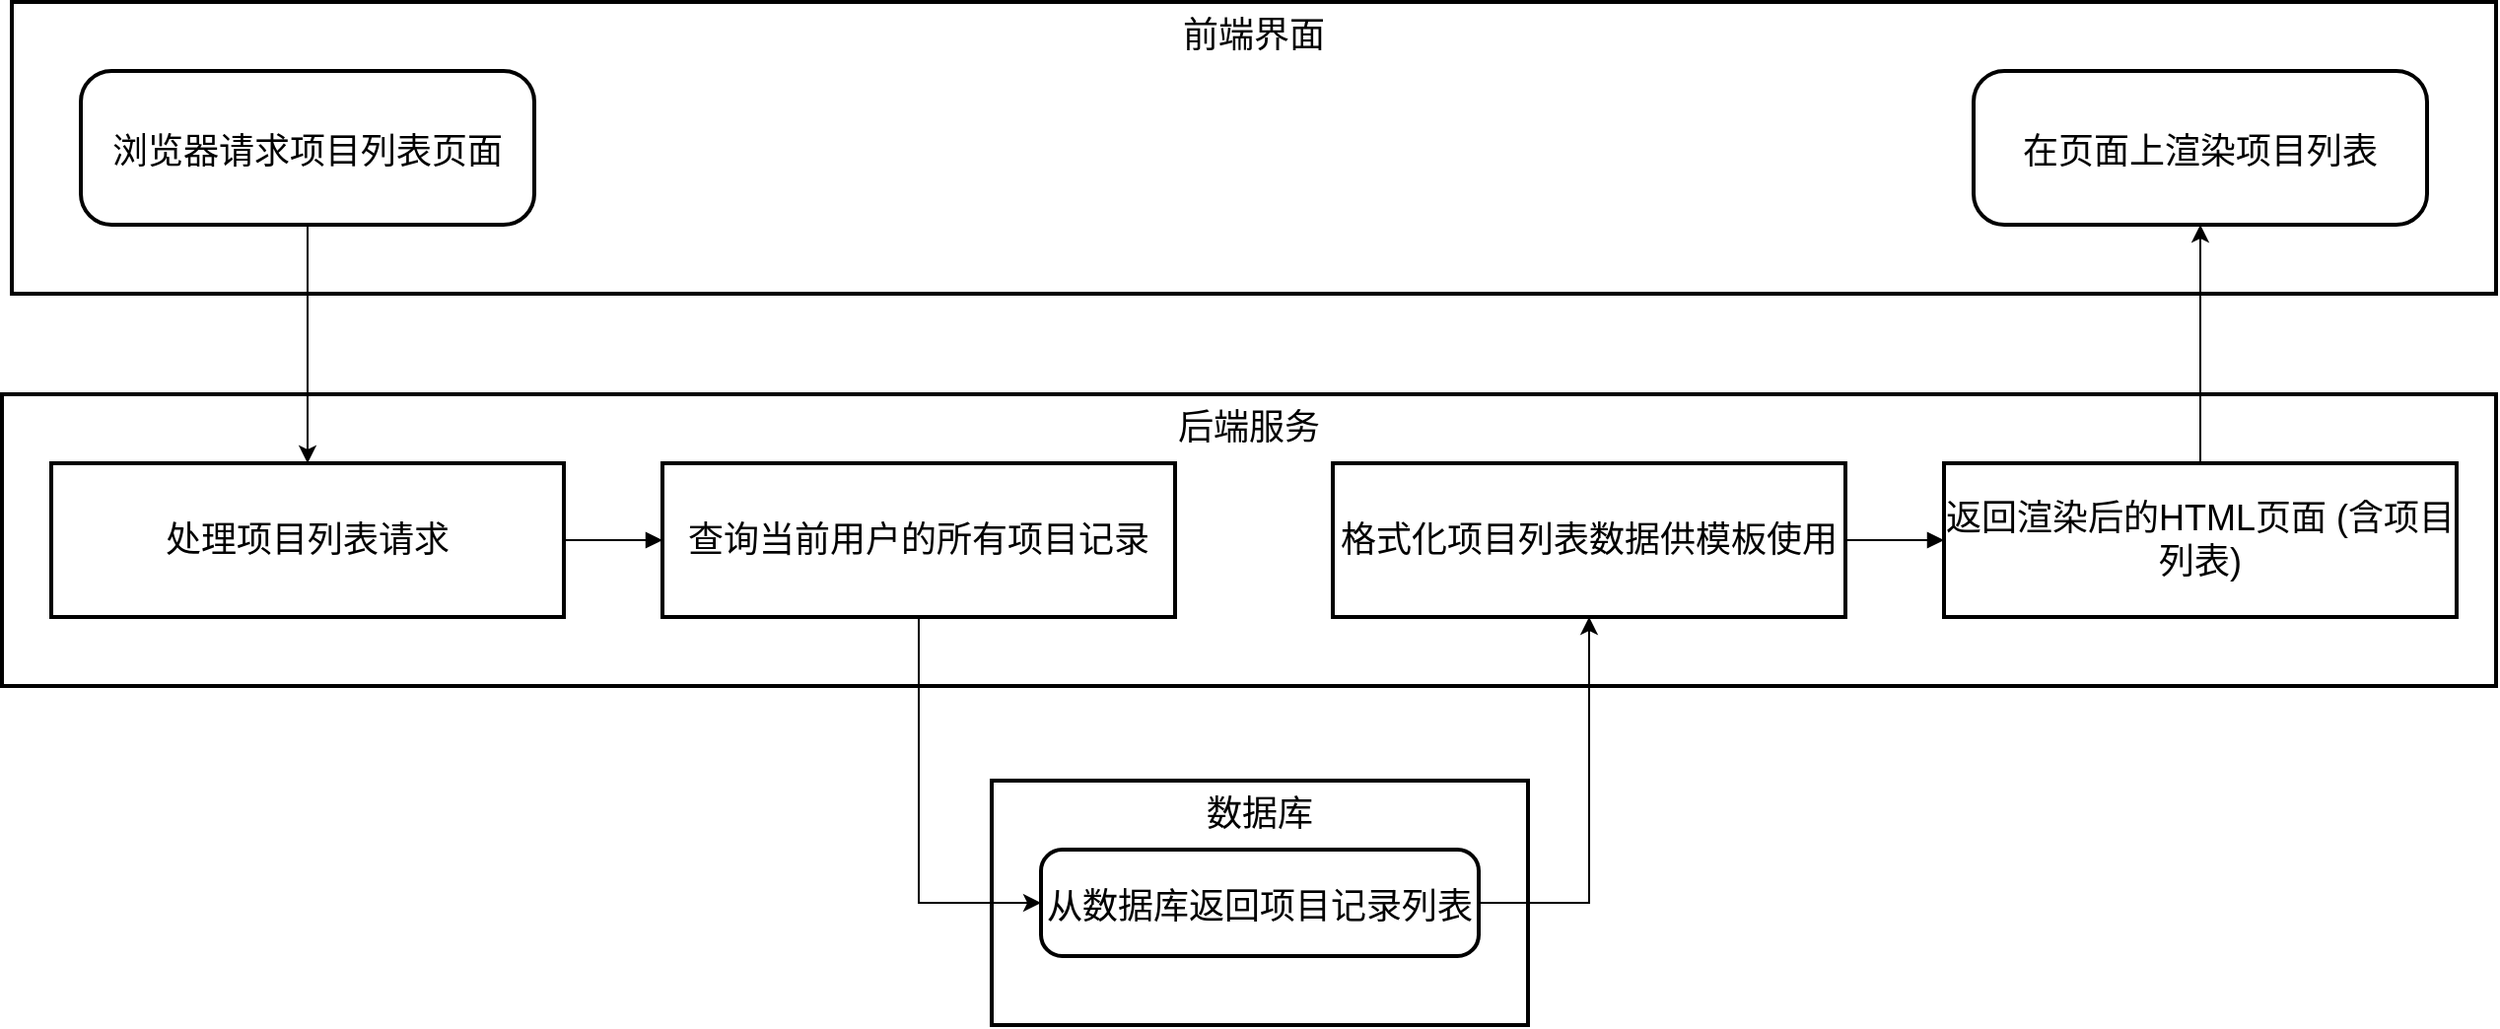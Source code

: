 <mxfile version="26.2.15">
  <diagram name="第 1 页" id="QxObuR8911lan4rMX1sj">
    <mxGraphModel dx="1876" dy="1212" grid="1" gridSize="10" guides="1" tooltips="1" connect="1" arrows="1" fold="1" page="1" pageScale="1" pageWidth="827" pageHeight="1169" math="0" shadow="0">
      <root>
        <mxCell id="0" />
        <mxCell id="1" parent="0" />
        <mxCell id="rmKieTnqbq2XVsHeavfm-43" value="数据库" style="whiteSpace=wrap;strokeWidth=2;verticalAlign=top;fontSize=18;" vertex="1" parent="1">
          <mxGeometry x="827" y="420" width="272" height="124" as="geometry" />
        </mxCell>
        <mxCell id="rmKieTnqbq2XVsHeavfm-44" value="后端服务" style="whiteSpace=wrap;strokeWidth=2;verticalAlign=top;fontSize=18;" vertex="1" parent="1">
          <mxGeometry x="325" y="224" width="1265" height="148" as="geometry" />
        </mxCell>
        <mxCell id="rmKieTnqbq2XVsHeavfm-45" value="前端界面" style="whiteSpace=wrap;strokeWidth=2;verticalAlign=top;fontSize=18;" vertex="1" parent="1">
          <mxGeometry x="330" y="25" width="1260" height="148" as="geometry" />
        </mxCell>
        <mxCell id="rmKieTnqbq2XVsHeavfm-75" style="edgeStyle=orthogonalEdgeStyle;rounded=0;orthogonalLoop=1;jettySize=auto;html=1;exitX=0.5;exitY=1;exitDx=0;exitDy=0;fontSize=18;" edge="1" parent="1" source="rmKieTnqbq2XVsHeavfm-46" target="rmKieTnqbq2XVsHeavfm-48">
          <mxGeometry relative="1" as="geometry" />
        </mxCell>
        <mxCell id="rmKieTnqbq2XVsHeavfm-46" value="浏览器请求项目列表页面" style="rounded=1;arcSize=20;strokeWidth=2;fontSize=18;" vertex="1" parent="1">
          <mxGeometry x="365" y="60" width="230" height="78" as="geometry" />
        </mxCell>
        <mxCell id="rmKieTnqbq2XVsHeavfm-47" value="在页面上渲染项目列表" style="rounded=1;arcSize=20;strokeWidth=2;fontSize=18;" vertex="1" parent="1">
          <mxGeometry x="1325" y="60" width="230" height="78" as="geometry" />
        </mxCell>
        <mxCell id="rmKieTnqbq2XVsHeavfm-48" value="处理项目列表请求" style="whiteSpace=wrap;strokeWidth=2;fontSize=18;" vertex="1" parent="1">
          <mxGeometry x="350" y="259" width="260" height="78" as="geometry" />
        </mxCell>
        <mxCell id="rmKieTnqbq2XVsHeavfm-76" style="edgeStyle=orthogonalEdgeStyle;rounded=0;orthogonalLoop=1;jettySize=auto;html=1;exitX=0.5;exitY=1;exitDx=0;exitDy=0;entryX=0;entryY=0.5;entryDx=0;entryDy=0;fontSize=18;" edge="1" parent="1" source="rmKieTnqbq2XVsHeavfm-49" target="rmKieTnqbq2XVsHeavfm-52">
          <mxGeometry relative="1" as="geometry" />
        </mxCell>
        <mxCell id="rmKieTnqbq2XVsHeavfm-49" value="查询当前用户的所有项目记录" style="whiteSpace=wrap;strokeWidth=2;fontSize=18;" vertex="1" parent="1">
          <mxGeometry x="660" y="259" width="260" height="78" as="geometry" />
        </mxCell>
        <mxCell id="rmKieTnqbq2XVsHeavfm-50" value="格式化项目列表数据供模板使用" style="whiteSpace=wrap;strokeWidth=2;fontSize=18;" vertex="1" parent="1">
          <mxGeometry x="1000" y="259" width="260" height="78" as="geometry" />
        </mxCell>
        <mxCell id="rmKieTnqbq2XVsHeavfm-78" style="edgeStyle=orthogonalEdgeStyle;rounded=0;orthogonalLoop=1;jettySize=auto;html=1;exitX=0.5;exitY=0;exitDx=0;exitDy=0;" edge="1" parent="1" source="rmKieTnqbq2XVsHeavfm-51" target="rmKieTnqbq2XVsHeavfm-47">
          <mxGeometry relative="1" as="geometry" />
        </mxCell>
        <mxCell id="rmKieTnqbq2XVsHeavfm-51" value="返回渲染后的HTML页面 (含项目列表)" style="whiteSpace=wrap;strokeWidth=2;fontSize=18;" vertex="1" parent="1">
          <mxGeometry x="1310" y="259" width="260" height="78" as="geometry" />
        </mxCell>
        <mxCell id="rmKieTnqbq2XVsHeavfm-77" style="edgeStyle=orthogonalEdgeStyle;rounded=0;orthogonalLoop=1;jettySize=auto;html=1;exitX=1;exitY=0.5;exitDx=0;exitDy=0;entryX=0.5;entryY=1;entryDx=0;entryDy=0;fontSize=18;" edge="1" parent="1" source="rmKieTnqbq2XVsHeavfm-52" target="rmKieTnqbq2XVsHeavfm-50">
          <mxGeometry relative="1" as="geometry" />
        </mxCell>
        <mxCell id="rmKieTnqbq2XVsHeavfm-52" value="从数据库返回项目记录列表" style="rounded=1;arcSize=20;strokeWidth=2;fontSize=18;" vertex="1" parent="1">
          <mxGeometry x="852" y="455" width="222" height="54" as="geometry" />
        </mxCell>
        <mxCell id="rmKieTnqbq2XVsHeavfm-54" value="" style="curved=1;startArrow=none;endArrow=block;exitX=1;exitY=0.5;entryX=0;entryY=0.5;rounded=0;fontSize=18;" edge="1" parent="1" source="rmKieTnqbq2XVsHeavfm-48" target="rmKieTnqbq2XVsHeavfm-49">
          <mxGeometry relative="1" as="geometry">
            <Array as="points" />
          </mxGeometry>
        </mxCell>
        <mxCell id="rmKieTnqbq2XVsHeavfm-57" value="" style="curved=1;startArrow=none;endArrow=block;exitX=1;exitY=0.5;entryX=0;entryY=0.5;rounded=0;fontSize=18;" edge="1" parent="1" source="rmKieTnqbq2XVsHeavfm-50" target="rmKieTnqbq2XVsHeavfm-51">
          <mxGeometry relative="1" as="geometry">
            <Array as="points" />
          </mxGeometry>
        </mxCell>
      </root>
    </mxGraphModel>
  </diagram>
</mxfile>
